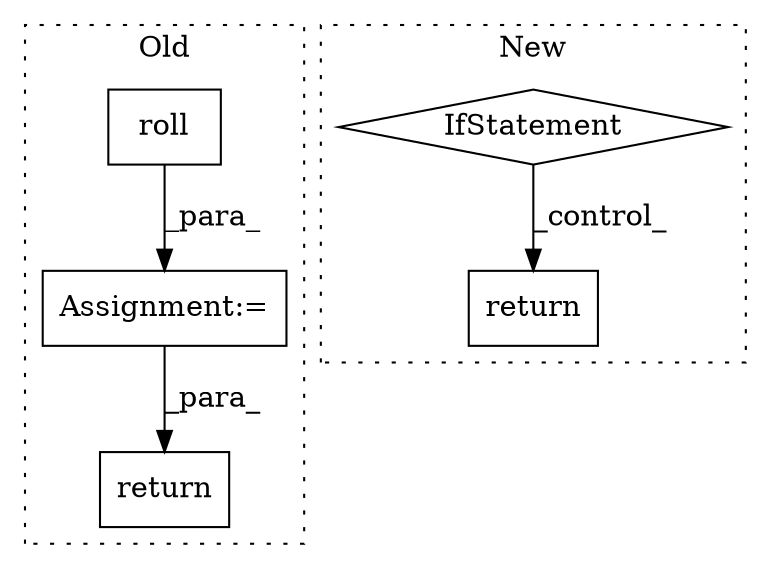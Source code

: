 digraph G {
subgraph cluster0 {
1 [label="roll" a="32" s="3383,3404" l="5,1" shape="box"];
4 [label="Assignment:=" a="7" s="3376" l="1" shape="box"];
5 [label="return" a="41" s="3504" l="7" shape="box"];
label = "Old";
style="dotted";
}
subgraph cluster1 {
2 [label="return" a="41" s="4725" l="7" shape="box"];
3 [label="IfStatement" a="25" s="4652,4662" l="4,2" shape="diamond"];
label = "New";
style="dotted";
}
1 -> 4 [label="_para_"];
3 -> 2 [label="_control_"];
4 -> 5 [label="_para_"];
}